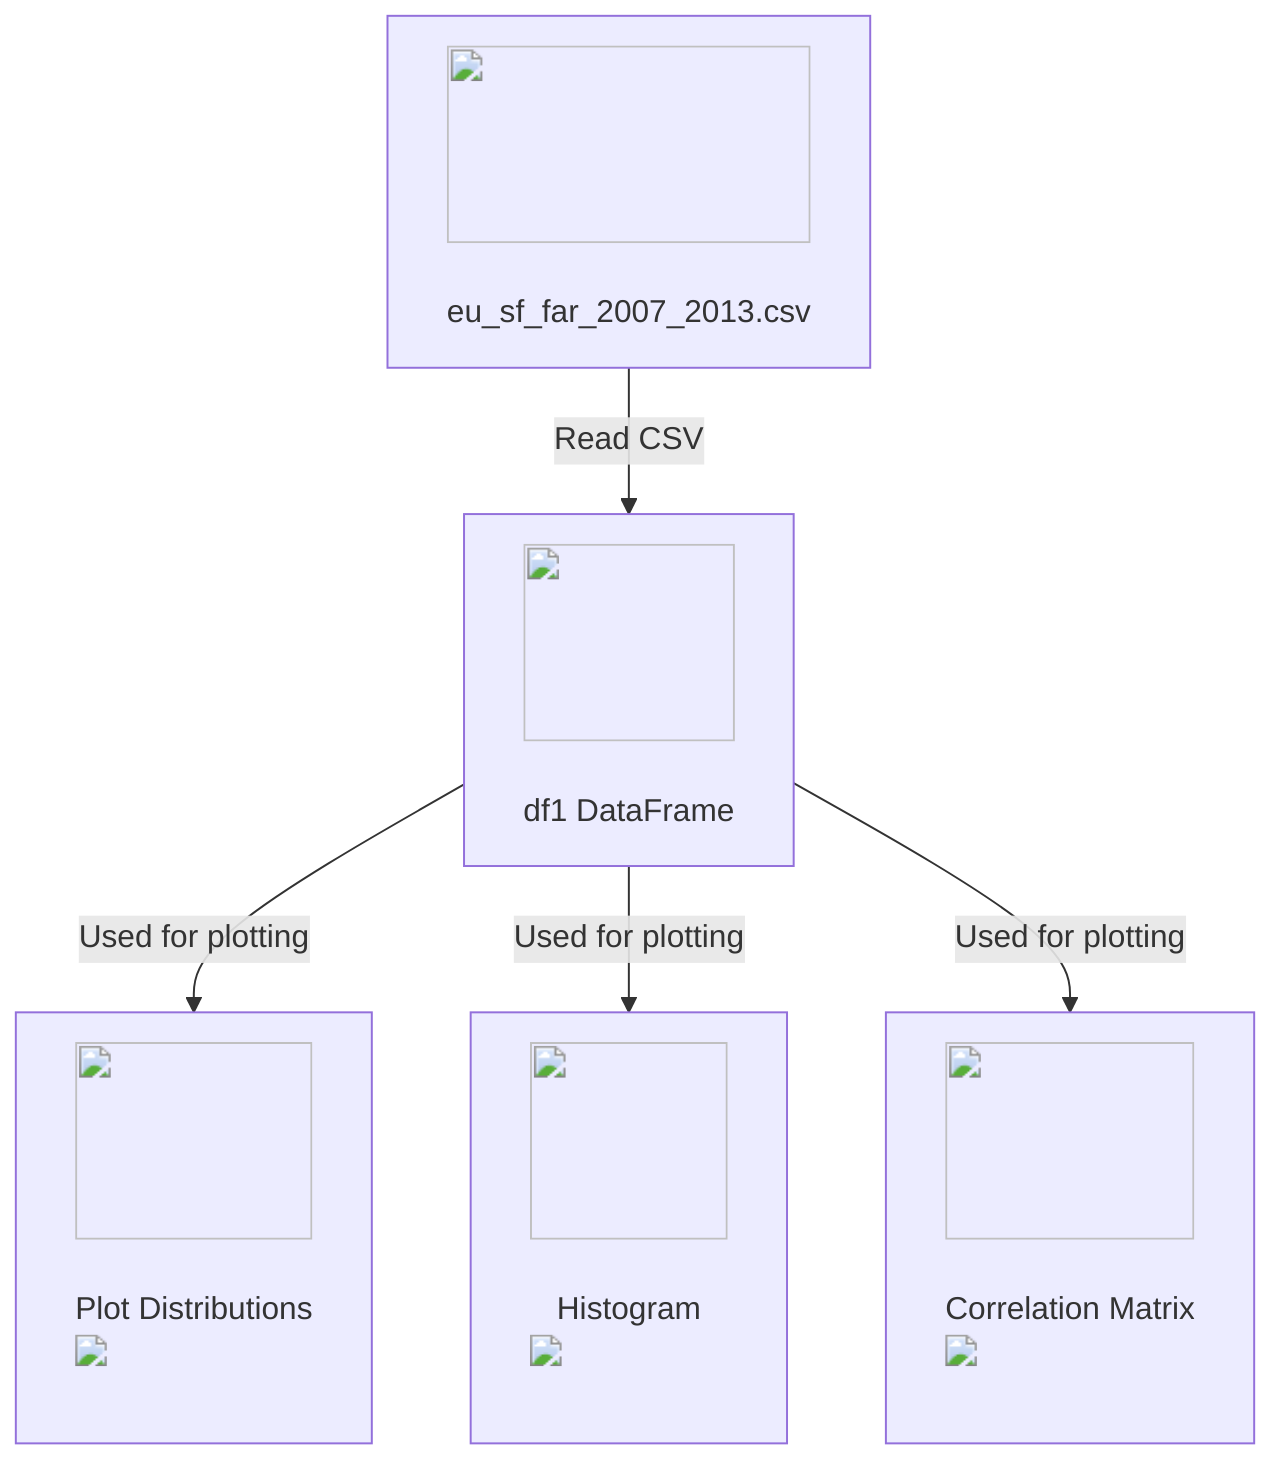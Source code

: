 %% This is a Mermaid.js diagram representing the data workflow for the given Jupyter Notebook

flowchart TD
    %% Node for the data source
    A["<img src='icons/file.svg' width=100 height=100/> <br/> eu_sf_far_2007_2013.csv"] -->|Read CSV| B["<img src='icons/table.svg' width=100 height=100/> <br/> df1 DataFrame"]
    %% Node for data processing
    B -->|Used for plotting| C["<img src='icons/image.svg' width=100 height=100/> <br/> Plot Distributions <img src='dummy_plots/scatter_plot_template.svg'/> <br/>"]
    B -->|Used for plotting| D["<img src='icons/image.svg' width=100 height=100/> <br/> Histogram <img src='dummy_plots/hist_template.svg'/> <br/>"]
    B -->|Used for plotting| E["<img src='icons/image.svg' width=100 height=100/> <br/> Correlation Matrix <img src='dummy_plots/correlation_matrix_template.svg'/> <br/>"]